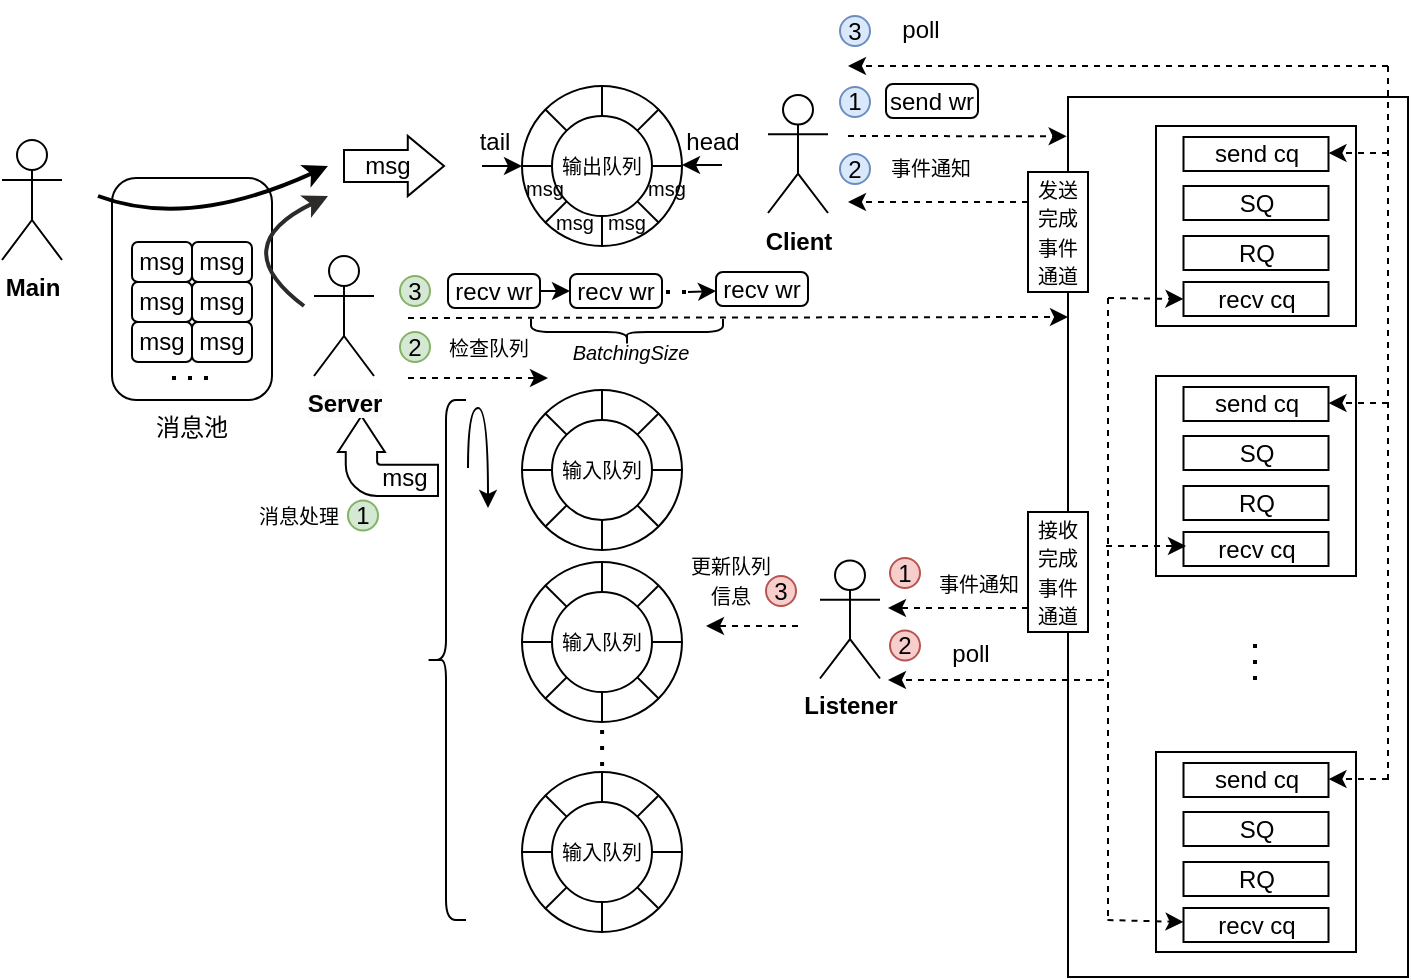 <mxfile version="26.0.16">
  <diagram name="第 1 页" id="ELsKX-Dd2jHlLdNJQemX">
    <mxGraphModel dx="778" dy="1639" grid="1" gridSize="10" guides="1" tooltips="1" connect="1" arrows="1" fold="1" page="1" pageScale="1" pageWidth="827" pageHeight="1169" math="0" shadow="0">
      <root>
        <mxCell id="0" />
        <mxCell id="1" parent="0" />
        <mxCell id="Mg8EBvOMUo8GUyyjbdEt-1" value="" style="rounded=1;whiteSpace=wrap;html=1;" parent="1" vertex="1">
          <mxGeometry x="112" y="-564" width="80" height="111" as="geometry" />
        </mxCell>
        <mxCell id="Mg8EBvOMUo8GUyyjbdEt-2" value="msg" style="rounded=1;whiteSpace=wrap;html=1;" parent="1" vertex="1">
          <mxGeometry x="122" y="-532" width="30" height="20" as="geometry" />
        </mxCell>
        <mxCell id="Mg8EBvOMUo8GUyyjbdEt-3" value="msg" style="rounded=1;whiteSpace=wrap;html=1;" parent="1" vertex="1">
          <mxGeometry x="152" y="-512" width="30" height="20" as="geometry" />
        </mxCell>
        <mxCell id="Mg8EBvOMUo8GUyyjbdEt-4" value="msg" style="rounded=1;whiteSpace=wrap;html=1;" parent="1" vertex="1">
          <mxGeometry x="122" y="-512" width="30" height="20" as="geometry" />
        </mxCell>
        <mxCell id="Mg8EBvOMUo8GUyyjbdEt-5" value="msg" style="rounded=1;whiteSpace=wrap;html=1;" parent="1" vertex="1">
          <mxGeometry x="152" y="-492" width="30" height="20" as="geometry" />
        </mxCell>
        <mxCell id="Mg8EBvOMUo8GUyyjbdEt-6" value="msg" style="rounded=1;whiteSpace=wrap;html=1;" parent="1" vertex="1">
          <mxGeometry x="122" y="-492" width="30" height="20" as="geometry" />
        </mxCell>
        <mxCell id="Mg8EBvOMUo8GUyyjbdEt-7" value="msg" style="rounded=1;whiteSpace=wrap;html=1;" parent="1" vertex="1">
          <mxGeometry x="152" y="-532" width="30" height="20" as="geometry" />
        </mxCell>
        <mxCell id="Mg8EBvOMUo8GUyyjbdEt-8" value="&lt;b&gt;Client&lt;/b&gt;" style="shape=umlActor;verticalLabelPosition=bottom;verticalAlign=top;html=1;outlineConnect=0;" parent="1" vertex="1">
          <mxGeometry x="440" y="-605.5" width="30" height="59" as="geometry" />
        </mxCell>
        <mxCell id="Mg8EBvOMUo8GUyyjbdEt-9" value="" style="endArrow=none;dashed=1;html=1;dashPattern=1 3;strokeWidth=2;rounded=0;" parent="1" edge="1">
          <mxGeometry width="50" height="50" relative="1" as="geometry">
            <mxPoint x="142" y="-464" as="sourcePoint" />
            <mxPoint x="162" y="-464" as="targetPoint" />
          </mxGeometry>
        </mxCell>
        <mxCell id="Mg8EBvOMUo8GUyyjbdEt-10" value="消息池" style="text;html=1;align=center;verticalAlign=middle;whiteSpace=wrap;rounded=0;" parent="1" vertex="1">
          <mxGeometry x="122" y="-450" width="60" height="22" as="geometry" />
        </mxCell>
        <mxCell id="Mg8EBvOMUo8GUyyjbdEt-11" value="&lt;b&gt;Listener&lt;/b&gt;" style="shape=umlActor;verticalLabelPosition=bottom;verticalAlign=top;html=1;outlineConnect=0;" parent="1" vertex="1">
          <mxGeometry x="466" y="-372.75" width="30" height="59" as="geometry" />
        </mxCell>
        <mxCell id="Mg8EBvOMUo8GUyyjbdEt-12" value="&lt;b style=&quot;&quot;&gt;Main&lt;/b&gt;" style="shape=umlActor;verticalLabelPosition=bottom;verticalAlign=top;html=1;outlineConnect=0;" parent="1" vertex="1">
          <mxGeometry x="57" y="-583" width="30" height="60" as="geometry" />
        </mxCell>
        <mxCell id="Mg8EBvOMUo8GUyyjbdEt-16" value="" style="html=1;shadow=0;dashed=0;align=center;verticalAlign=middle;shape=mxgraph.arrows2.bendArrow;dy=7.84;dx=18;notch=0;arrowHead=23.44;rounded=1;rotation=-90;" parent="1" vertex="1">
          <mxGeometry x="230" y="-450" width="40" height="50" as="geometry" />
        </mxCell>
        <mxCell id="Mg8EBvOMUo8GUyyjbdEt-25" value="" style="html=1;shadow=0;dashed=0;align=center;verticalAlign=middle;shape=mxgraph.arrows2.arrow;dy=0.47;dx=18.11;flipH=1;notch=0;rotation=-180;" parent="1" vertex="1">
          <mxGeometry x="228" y="-585" width="50" height="30" as="geometry" />
        </mxCell>
        <mxCell id="Mg8EBvOMUo8GUyyjbdEt-26" value="msg" style="text;html=1;align=center;verticalAlign=middle;whiteSpace=wrap;rounded=0;" parent="1" vertex="1">
          <mxGeometry x="220" y="-585" width="60" height="30" as="geometry" />
        </mxCell>
        <mxCell id="Mg8EBvOMUo8GUyyjbdEt-27" value="" style="curved=1;endArrow=classic;html=1;rounded=0;strokeWidth=2;strokeColor=#2d2a2a;entryX=0;entryY=1;entryDx=0;entryDy=0;" parent="1" target="Mg8EBvOMUo8GUyyjbdEt-26" edge="1">
          <mxGeometry width="50" height="50" relative="1" as="geometry">
            <mxPoint x="208" y="-500" as="sourcePoint" />
            <mxPoint x="218" y="-530" as="targetPoint" />
            <Array as="points">
              <mxPoint x="168" y="-530" />
            </Array>
          </mxGeometry>
        </mxCell>
        <mxCell id="Mg8EBvOMUo8GUyyjbdEt-28" value="" style="curved=1;endArrow=classic;html=1;rounded=0;strokeWidth=2;entryX=0;entryY=0.5;entryDx=0;entryDy=0;" parent="1" target="Mg8EBvOMUo8GUyyjbdEt-26" edge="1">
          <mxGeometry width="50" height="50" relative="1" as="geometry">
            <mxPoint x="105" y="-555" as="sourcePoint" />
            <mxPoint x="210" y="-558" as="targetPoint" />
            <Array as="points">
              <mxPoint x="150" y="-538" />
            </Array>
          </mxGeometry>
        </mxCell>
        <mxCell id="Mg8EBvOMUo8GUyyjbdEt-29" value="&lt;span style=&quot;color: rgb(0, 0, 0); font-family: Helvetica; font-size: 12px; font-style: normal; font-variant-ligatures: normal; font-variant-caps: normal; letter-spacing: normal; orphans: 2; text-align: center; text-indent: 0px; text-transform: none; widows: 2; word-spacing: 0px; -webkit-text-stroke-width: 0px; white-space: nowrap; background-color: rgb(251, 251, 251); text-decoration-thickness: initial; text-decoration-style: initial; text-decoration-color: initial; float: none; display: inline !important;&quot;&gt;&lt;b&gt;Server&lt;/b&gt;&lt;/span&gt;" style="shape=umlActor;verticalLabelPosition=bottom;verticalAlign=top;html=1;outlineConnect=0;" parent="1" vertex="1">
          <mxGeometry x="213" y="-525" width="30" height="60" as="geometry" />
        </mxCell>
        <mxCell id="Mg8EBvOMUo8GUyyjbdEt-30" value="" style="ellipse;whiteSpace=wrap;html=1;aspect=fixed;" parent="1" vertex="1">
          <mxGeometry x="317" y="-610" width="80" height="80" as="geometry" />
        </mxCell>
        <mxCell id="Mg8EBvOMUo8GUyyjbdEt-31" value="" style="ellipse;whiteSpace=wrap;html=1;aspect=fixed;" parent="1" vertex="1">
          <mxGeometry x="332" y="-595" width="50" height="50" as="geometry" />
        </mxCell>
        <mxCell id="Mg8EBvOMUo8GUyyjbdEt-32" value="" style="endArrow=none;html=1;rounded=0;entryX=0.5;entryY=0;entryDx=0;entryDy=0;exitX=0.5;exitY=0;exitDx=0;exitDy=0;" parent="1" source="Mg8EBvOMUo8GUyyjbdEt-31" target="Mg8EBvOMUo8GUyyjbdEt-30" edge="1">
          <mxGeometry width="50" height="50" relative="1" as="geometry">
            <mxPoint x="547" y="-580" as="sourcePoint" />
            <mxPoint x="597" y="-630" as="targetPoint" />
          </mxGeometry>
        </mxCell>
        <mxCell id="Mg8EBvOMUo8GUyyjbdEt-33" value="" style="endArrow=none;html=1;rounded=0;exitX=1;exitY=0;exitDx=0;exitDy=0;entryX=1;entryY=0;entryDx=0;entryDy=0;" parent="1" source="Mg8EBvOMUo8GUyyjbdEt-31" target="Mg8EBvOMUo8GUyyjbdEt-30" edge="1">
          <mxGeometry width="50" height="50" relative="1" as="geometry">
            <mxPoint x="487" y="-520" as="sourcePoint" />
            <mxPoint x="537" y="-570" as="targetPoint" />
          </mxGeometry>
        </mxCell>
        <mxCell id="Mg8EBvOMUo8GUyyjbdEt-34" value="" style="endArrow=none;html=1;rounded=0;exitX=1;exitY=0.5;exitDx=0;exitDy=0;entryX=1;entryY=0.5;entryDx=0;entryDy=0;" parent="1" source="Mg8EBvOMUo8GUyyjbdEt-31" target="Mg8EBvOMUo8GUyyjbdEt-30" edge="1">
          <mxGeometry width="50" height="50" relative="1" as="geometry">
            <mxPoint x="707" y="-600" as="sourcePoint" />
            <mxPoint x="447" y="-550" as="targetPoint" />
          </mxGeometry>
        </mxCell>
        <mxCell id="Mg8EBvOMUo8GUyyjbdEt-35" value="" style="endArrow=none;html=1;rounded=0;exitX=1;exitY=1;exitDx=0;exitDy=0;entryX=1;entryY=1;entryDx=0;entryDy=0;" parent="1" source="Mg8EBvOMUo8GUyyjbdEt-30" target="Mg8EBvOMUo8GUyyjbdEt-31" edge="1">
          <mxGeometry width="50" height="50" relative="1" as="geometry">
            <mxPoint x="557" y="-500" as="sourcePoint" />
            <mxPoint x="607" y="-550" as="targetPoint" />
          </mxGeometry>
        </mxCell>
        <mxCell id="Mg8EBvOMUo8GUyyjbdEt-36" value="" style="endArrow=none;html=1;rounded=0;exitX=0.5;exitY=1;exitDx=0;exitDy=0;entryX=0.5;entryY=1;entryDx=0;entryDy=0;" parent="1" source="Mg8EBvOMUo8GUyyjbdEt-30" target="Mg8EBvOMUo8GUyyjbdEt-31" edge="1">
          <mxGeometry width="50" height="50" relative="1" as="geometry">
            <mxPoint x="497" y="-490" as="sourcePoint" />
            <mxPoint x="547" y="-540" as="targetPoint" />
          </mxGeometry>
        </mxCell>
        <mxCell id="Mg8EBvOMUo8GUyyjbdEt-37" value="" style="endArrow=none;html=1;rounded=0;exitX=0;exitY=1;exitDx=0;exitDy=0;entryX=0;entryY=1;entryDx=0;entryDy=0;" parent="1" source="Mg8EBvOMUo8GUyyjbdEt-30" target="Mg8EBvOMUo8GUyyjbdEt-31" edge="1">
          <mxGeometry width="50" height="50" relative="1" as="geometry">
            <mxPoint x="547" y="-510" as="sourcePoint" />
            <mxPoint x="597" y="-560" as="targetPoint" />
          </mxGeometry>
        </mxCell>
        <mxCell id="Mg8EBvOMUo8GUyyjbdEt-38" value="" style="endArrow=none;html=1;rounded=0;entryX=0;entryY=0.5;entryDx=0;entryDy=0;exitX=0;exitY=0.5;exitDx=0;exitDy=0;" parent="1" source="Mg8EBvOMUo8GUyyjbdEt-30" target="Mg8EBvOMUo8GUyyjbdEt-31" edge="1">
          <mxGeometry width="50" height="50" relative="1" as="geometry">
            <mxPoint x="297" y="-530" as="sourcePoint" />
            <mxPoint x="297" y="-580" as="targetPoint" />
          </mxGeometry>
        </mxCell>
        <mxCell id="Mg8EBvOMUo8GUyyjbdEt-39" value="" style="endArrow=none;html=1;rounded=0;exitX=0;exitY=0;exitDx=0;exitDy=0;entryX=0;entryY=0;entryDx=0;entryDy=0;" parent="1" source="Mg8EBvOMUo8GUyyjbdEt-31" target="Mg8EBvOMUo8GUyyjbdEt-30" edge="1">
          <mxGeometry width="50" height="50" relative="1" as="geometry">
            <mxPoint x="497" y="-520" as="sourcePoint" />
            <mxPoint x="547" y="-570" as="targetPoint" />
          </mxGeometry>
        </mxCell>
        <mxCell id="Mg8EBvOMUo8GUyyjbdEt-50" value="&lt;font style=&quot;font-size: 10px;&quot;&gt;输出队列&lt;/font&gt;" style="text;html=1;align=center;verticalAlign=middle;whiteSpace=wrap;rounded=0;" parent="1" vertex="1">
          <mxGeometry x="327" y="-585" width="60" height="30" as="geometry" />
        </mxCell>
        <mxCell id="Mg8EBvOMUo8GUyyjbdEt-52" value="" style="endArrow=classic;html=1;rounded=0;" parent="1" edge="1">
          <mxGeometry width="50" height="50" relative="1" as="geometry">
            <mxPoint x="297" y="-570.0" as="sourcePoint" />
            <mxPoint x="317" y="-570.0" as="targetPoint" />
          </mxGeometry>
        </mxCell>
        <mxCell id="Mg8EBvOMUo8GUyyjbdEt-53" value="tail" style="text;html=1;align=center;verticalAlign=middle;resizable=0;points=[];autosize=1;strokeColor=none;fillColor=none;" parent="1" vertex="1">
          <mxGeometry x="283" y="-597" width="40" height="30" as="geometry" />
        </mxCell>
        <mxCell id="Mg8EBvOMUo8GUyyjbdEt-54" value="" style="endArrow=none;html=1;rounded=0;startFill=1;startArrow=classic;" parent="1" edge="1">
          <mxGeometry width="50" height="50" relative="1" as="geometry">
            <mxPoint x="397" y="-570.5" as="sourcePoint" />
            <mxPoint x="417" y="-570.5" as="targetPoint" />
          </mxGeometry>
        </mxCell>
        <mxCell id="Mg8EBvOMUo8GUyyjbdEt-55" value="head" style="text;html=1;align=center;verticalAlign=middle;resizable=0;points=[];autosize=1;strokeColor=none;fillColor=none;" parent="1" vertex="1">
          <mxGeometry x="387" y="-597.5" width="50" height="30" as="geometry" />
        </mxCell>
        <mxCell id="Mg8EBvOMUo8GUyyjbdEt-64" value="msg" style="text;html=1;align=center;verticalAlign=middle;resizable=0;points=[];autosize=1;strokeColor=none;fillColor=none;" parent="1" vertex="1">
          <mxGeometry x="233" y="-429" width="50" height="30" as="geometry" />
        </mxCell>
        <mxCell id="Mg8EBvOMUo8GUyyjbdEt-70" value="" style="ellipse;whiteSpace=wrap;html=1;aspect=fixed;" parent="1" vertex="1">
          <mxGeometry x="317" y="-458" width="80" height="80" as="geometry" />
        </mxCell>
        <mxCell id="Mg8EBvOMUo8GUyyjbdEt-71" value="&lt;font style=&quot;font-size: 10px;&quot;&gt;输入队列&lt;/font&gt;" style="ellipse;whiteSpace=wrap;html=1;aspect=fixed;" parent="1" vertex="1">
          <mxGeometry x="332" y="-443" width="50" height="50" as="geometry" />
        </mxCell>
        <mxCell id="Mg8EBvOMUo8GUyyjbdEt-72" value="" style="ellipse;whiteSpace=wrap;html=1;aspect=fixed;" parent="1" vertex="1">
          <mxGeometry x="317" y="-372" width="80" height="80" as="geometry" />
        </mxCell>
        <mxCell id="Mg8EBvOMUo8GUyyjbdEt-73" value="&lt;font style=&quot;font-size: 10px;&quot;&gt;输入队列&lt;/font&gt;" style="ellipse;whiteSpace=wrap;html=1;aspect=fixed;" parent="1" vertex="1">
          <mxGeometry x="332" y="-357" width="50" height="50" as="geometry" />
        </mxCell>
        <mxCell id="Mg8EBvOMUo8GUyyjbdEt-74" value="" style="ellipse;whiteSpace=wrap;html=1;aspect=fixed;" parent="1" vertex="1">
          <mxGeometry x="317" y="-267" width="80" height="80" as="geometry" />
        </mxCell>
        <mxCell id="Mg8EBvOMUo8GUyyjbdEt-75" value="&lt;font style=&quot;font-size: 10px;&quot;&gt;输入队列&lt;/font&gt;" style="ellipse;whiteSpace=wrap;html=1;aspect=fixed;" parent="1" vertex="1">
          <mxGeometry x="332" y="-252" width="50" height="50" as="geometry" />
        </mxCell>
        <mxCell id="Mg8EBvOMUo8GUyyjbdEt-76" value="" style="endArrow=none;dashed=1;html=1;dashPattern=1 3;strokeWidth=2;rounded=0;" parent="1" edge="1">
          <mxGeometry width="50" height="50" relative="1" as="geometry">
            <mxPoint x="357.05" y="-270" as="sourcePoint" />
            <mxPoint x="357.05" y="-290" as="targetPoint" />
          </mxGeometry>
        </mxCell>
        <mxCell id="Mg8EBvOMUo8GUyyjbdEt-77" value="" style="rounded=0;whiteSpace=wrap;html=1;" parent="1" vertex="1">
          <mxGeometry x="590" y="-604.5" width="170" height="440" as="geometry" />
        </mxCell>
        <mxCell id="Mg8EBvOMUo8GUyyjbdEt-78" value="" style="rounded=0;whiteSpace=wrap;html=1;" parent="1" vertex="1">
          <mxGeometry x="634" y="-590" width="100" height="100" as="geometry" />
        </mxCell>
        <mxCell id="Mg8EBvOMUo8GUyyjbdEt-81" value="" style="endArrow=none;dashed=1;html=1;dashPattern=1 3;strokeWidth=2;rounded=0;" parent="1" edge="1">
          <mxGeometry width="50" height="50" relative="1" as="geometry">
            <mxPoint x="683.5" y="-313" as="sourcePoint" />
            <mxPoint x="683.5" y="-333" as="targetPoint" />
          </mxGeometry>
        </mxCell>
        <mxCell id="Mg8EBvOMUo8GUyyjbdEt-82" value="" style="shape=curlyBracket;whiteSpace=wrap;html=1;rounded=1;labelPosition=left;verticalLabelPosition=middle;align=right;verticalAlign=middle;" parent="1" vertex="1">
          <mxGeometry x="269" y="-453" width="20" height="260" as="geometry" />
        </mxCell>
        <mxCell id="Mg8EBvOMUo8GUyyjbdEt-83" value="" style="endArrow=none;html=1;rounded=0;entryX=0.5;entryY=1;entryDx=0;entryDy=0;exitX=0.5;exitY=1;exitDx=0;exitDy=0;" parent="1" source="Mg8EBvOMUo8GUyyjbdEt-70" target="Mg8EBvOMUo8GUyyjbdEt-71" edge="1">
          <mxGeometry width="50" height="50" relative="1" as="geometry">
            <mxPoint x="437" y="-350" as="sourcePoint" />
            <mxPoint x="487" y="-400" as="targetPoint" />
          </mxGeometry>
        </mxCell>
        <mxCell id="Mg8EBvOMUo8GUyyjbdEt-84" value="" style="endArrow=none;html=1;rounded=0;entryX=1;entryY=1;entryDx=0;entryDy=0;exitX=1;exitY=1;exitDx=0;exitDy=0;" parent="1" source="Mg8EBvOMUo8GUyyjbdEt-70" target="Mg8EBvOMUo8GUyyjbdEt-71" edge="1">
          <mxGeometry width="50" height="50" relative="1" as="geometry">
            <mxPoint x="417" y="-350" as="sourcePoint" />
            <mxPoint x="467" y="-400" as="targetPoint" />
          </mxGeometry>
        </mxCell>
        <mxCell id="Mg8EBvOMUo8GUyyjbdEt-85" value="" style="endArrow=none;html=1;rounded=0;entryX=1;entryY=0.5;entryDx=0;entryDy=0;exitX=1;exitY=0.5;exitDx=0;exitDy=0;" parent="1" source="Mg8EBvOMUo8GUyyjbdEt-70" target="Mg8EBvOMUo8GUyyjbdEt-71" edge="1">
          <mxGeometry width="50" height="50" relative="1" as="geometry">
            <mxPoint x="427" y="-340" as="sourcePoint" />
            <mxPoint x="477" y="-390" as="targetPoint" />
          </mxGeometry>
        </mxCell>
        <mxCell id="Mg8EBvOMUo8GUyyjbdEt-86" value="" style="endArrow=none;html=1;rounded=0;entryX=1;entryY=0;entryDx=0;entryDy=0;exitX=1;exitY=0;exitDx=0;exitDy=0;" parent="1" source="Mg8EBvOMUo8GUyyjbdEt-70" target="Mg8EBvOMUo8GUyyjbdEt-71" edge="1">
          <mxGeometry width="50" height="50" relative="1" as="geometry">
            <mxPoint x="417" y="-375" as="sourcePoint" />
            <mxPoint x="467" y="-425" as="targetPoint" />
          </mxGeometry>
        </mxCell>
        <mxCell id="Mg8EBvOMUo8GUyyjbdEt-87" value="" style="endArrow=none;html=1;rounded=0;entryX=0.5;entryY=0;entryDx=0;entryDy=0;exitX=0.5;exitY=0;exitDx=0;exitDy=0;" parent="1" source="Mg8EBvOMUo8GUyyjbdEt-70" target="Mg8EBvOMUo8GUyyjbdEt-71" edge="1">
          <mxGeometry width="50" height="50" relative="1" as="geometry">
            <mxPoint x="417" y="-378" as="sourcePoint" />
            <mxPoint x="467" y="-428" as="targetPoint" />
          </mxGeometry>
        </mxCell>
        <mxCell id="Mg8EBvOMUo8GUyyjbdEt-88" value="" style="endArrow=none;html=1;rounded=0;entryX=0;entryY=0;entryDx=0;entryDy=0;exitX=0;exitY=0;exitDx=0;exitDy=0;" parent="1" source="Mg8EBvOMUo8GUyyjbdEt-70" target="Mg8EBvOMUo8GUyyjbdEt-71" edge="1">
          <mxGeometry width="50" height="50" relative="1" as="geometry">
            <mxPoint x="417" y="-357" as="sourcePoint" />
            <mxPoint x="467" y="-407" as="targetPoint" />
          </mxGeometry>
        </mxCell>
        <mxCell id="Mg8EBvOMUo8GUyyjbdEt-89" value="" style="endArrow=none;html=1;rounded=0;entryX=0;entryY=0.5;entryDx=0;entryDy=0;exitX=0;exitY=0.5;exitDx=0;exitDy=0;" parent="1" source="Mg8EBvOMUo8GUyyjbdEt-70" target="Mg8EBvOMUo8GUyyjbdEt-71" edge="1">
          <mxGeometry width="50" height="50" relative="1" as="geometry">
            <mxPoint x="427" y="-347" as="sourcePoint" />
            <mxPoint x="477" y="-397" as="targetPoint" />
          </mxGeometry>
        </mxCell>
        <mxCell id="Mg8EBvOMUo8GUyyjbdEt-90" value="" style="endArrow=none;html=1;rounded=0;entryX=0;entryY=1;entryDx=0;entryDy=0;exitX=0;exitY=1;exitDx=0;exitDy=0;" parent="1" source="Mg8EBvOMUo8GUyyjbdEt-70" target="Mg8EBvOMUo8GUyyjbdEt-71" edge="1">
          <mxGeometry width="50" height="50" relative="1" as="geometry">
            <mxPoint x="402" y="-357" as="sourcePoint" />
            <mxPoint x="452" y="-407" as="targetPoint" />
          </mxGeometry>
        </mxCell>
        <mxCell id="Mg8EBvOMUo8GUyyjbdEt-91" value="" style="endArrow=none;html=1;rounded=0;entryX=1;entryY=1;entryDx=0;entryDy=0;exitX=1;exitY=1;exitDx=0;exitDy=0;" parent="1" source="Mg8EBvOMUo8GUyyjbdEt-72" target="Mg8EBvOMUo8GUyyjbdEt-73" edge="1">
          <mxGeometry width="50" height="50" relative="1" as="geometry">
            <mxPoint x="447" y="-327" as="sourcePoint" />
            <mxPoint x="497" y="-377" as="targetPoint" />
          </mxGeometry>
        </mxCell>
        <mxCell id="Mg8EBvOMUo8GUyyjbdEt-92" value="" style="endArrow=none;html=1;rounded=0;entryX=1;entryY=0.5;entryDx=0;entryDy=0;exitX=1;exitY=0.5;exitDx=0;exitDy=0;" parent="1" source="Mg8EBvOMUo8GUyyjbdEt-72" target="Mg8EBvOMUo8GUyyjbdEt-73" edge="1">
          <mxGeometry width="50" height="50" relative="1" as="geometry">
            <mxPoint x="457" y="-317" as="sourcePoint" />
            <mxPoint x="507" y="-367" as="targetPoint" />
          </mxGeometry>
        </mxCell>
        <mxCell id="Mg8EBvOMUo8GUyyjbdEt-93" value="" style="endArrow=none;html=1;rounded=0;entryX=1;entryY=0;entryDx=0;entryDy=0;exitX=1;exitY=0;exitDx=0;exitDy=0;" parent="1" source="Mg8EBvOMUo8GUyyjbdEt-72" target="Mg8EBvOMUo8GUyyjbdEt-73" edge="1">
          <mxGeometry width="50" height="50" relative="1" as="geometry">
            <mxPoint x="417" y="-349" as="sourcePoint" />
            <mxPoint x="467" y="-399" as="targetPoint" />
          </mxGeometry>
        </mxCell>
        <mxCell id="Mg8EBvOMUo8GUyyjbdEt-94" value="" style="endArrow=none;html=1;rounded=0;exitX=0.5;exitY=0;exitDx=0;exitDy=0;entryX=0.5;entryY=0;entryDx=0;entryDy=0;" parent="1" source="Mg8EBvOMUo8GUyyjbdEt-73" target="Mg8EBvOMUo8GUyyjbdEt-72" edge="1">
          <mxGeometry width="50" height="50" relative="1" as="geometry">
            <mxPoint x="427" y="-339" as="sourcePoint" />
            <mxPoint x="477" y="-389" as="targetPoint" />
          </mxGeometry>
        </mxCell>
        <mxCell id="Mg8EBvOMUo8GUyyjbdEt-95" value="" style="endArrow=none;html=1;rounded=0;exitX=0;exitY=0;exitDx=0;exitDy=0;entryX=0;entryY=0;entryDx=0;entryDy=0;" parent="1" source="Mg8EBvOMUo8GUyyjbdEt-72" target="Mg8EBvOMUo8GUyyjbdEt-73" edge="1">
          <mxGeometry width="50" height="50" relative="1" as="geometry">
            <mxPoint x="437" y="-329" as="sourcePoint" />
            <mxPoint x="487" y="-379" as="targetPoint" />
          </mxGeometry>
        </mxCell>
        <mxCell id="Mg8EBvOMUo8GUyyjbdEt-96" value="" style="endArrow=none;html=1;rounded=0;entryX=0;entryY=0.5;entryDx=0;entryDy=0;exitX=0;exitY=0.5;exitDx=0;exitDy=0;" parent="1" source="Mg8EBvOMUo8GUyyjbdEt-73" target="Mg8EBvOMUo8GUyyjbdEt-72" edge="1">
          <mxGeometry width="50" height="50" relative="1" as="geometry">
            <mxPoint x="417" y="-343" as="sourcePoint" />
            <mxPoint x="467" y="-393" as="targetPoint" />
          </mxGeometry>
        </mxCell>
        <mxCell id="Mg8EBvOMUo8GUyyjbdEt-98" value="" style="endArrow=none;html=1;rounded=0;entryX=0;entryY=1;entryDx=0;entryDy=0;exitX=0;exitY=1;exitDx=0;exitDy=0;" parent="1" source="Mg8EBvOMUo8GUyyjbdEt-73" target="Mg8EBvOMUo8GUyyjbdEt-72" edge="1">
          <mxGeometry width="50" height="50" relative="1" as="geometry">
            <mxPoint x="427" y="-333" as="sourcePoint" />
            <mxPoint x="477" y="-383" as="targetPoint" />
          </mxGeometry>
        </mxCell>
        <mxCell id="Mg8EBvOMUo8GUyyjbdEt-99" value="" style="endArrow=none;html=1;rounded=0;exitX=0.5;exitY=1;exitDx=0;exitDy=0;entryX=0.5;entryY=1;entryDx=0;entryDy=0;" parent="1" source="Mg8EBvOMUo8GUyyjbdEt-72" target="Mg8EBvOMUo8GUyyjbdEt-73" edge="1">
          <mxGeometry width="50" height="50" relative="1" as="geometry">
            <mxPoint x="422" y="-302" as="sourcePoint" />
            <mxPoint x="472" y="-352" as="targetPoint" />
          </mxGeometry>
        </mxCell>
        <mxCell id="Mg8EBvOMUo8GUyyjbdEt-100" value="" style="endArrow=none;html=1;rounded=0;exitX=0.5;exitY=0;exitDx=0;exitDy=0;entryX=0.5;entryY=0;entryDx=0;entryDy=0;" parent="1" source="Mg8EBvOMUo8GUyyjbdEt-75" target="Mg8EBvOMUo8GUyyjbdEt-74" edge="1">
          <mxGeometry width="50" height="50" relative="1" as="geometry">
            <mxPoint x="382" y="-267" as="sourcePoint" />
            <mxPoint x="432" y="-317" as="targetPoint" />
          </mxGeometry>
        </mxCell>
        <mxCell id="Mg8EBvOMUo8GUyyjbdEt-101" value="" style="endArrow=none;html=1;rounded=0;exitX=1;exitY=0;exitDx=0;exitDy=0;entryX=1;entryY=0;entryDx=0;entryDy=0;" parent="1" source="Mg8EBvOMUo8GUyyjbdEt-75" target="Mg8EBvOMUo8GUyyjbdEt-74" edge="1">
          <mxGeometry width="50" height="50" relative="1" as="geometry">
            <mxPoint x="402" y="-257" as="sourcePoint" />
            <mxPoint x="452" y="-307" as="targetPoint" />
          </mxGeometry>
        </mxCell>
        <mxCell id="Mg8EBvOMUo8GUyyjbdEt-102" value="" style="endArrow=none;html=1;rounded=0;exitX=1;exitY=0.5;exitDx=0;exitDy=0;entryX=1;entryY=0.5;entryDx=0;entryDy=0;" parent="1" source="Mg8EBvOMUo8GUyyjbdEt-75" target="Mg8EBvOMUo8GUyyjbdEt-74" edge="1">
          <mxGeometry width="50" height="50" relative="1" as="geometry">
            <mxPoint x="467" y="-293" as="sourcePoint" />
            <mxPoint x="517" y="-343" as="targetPoint" />
          </mxGeometry>
        </mxCell>
        <mxCell id="Mg8EBvOMUo8GUyyjbdEt-103" value="" style="endArrow=none;html=1;rounded=0;exitX=1;exitY=1;exitDx=0;exitDy=0;entryX=1;entryY=1;entryDx=0;entryDy=0;" parent="1" source="Mg8EBvOMUo8GUyyjbdEt-75" target="Mg8EBvOMUo8GUyyjbdEt-74" edge="1">
          <mxGeometry width="50" height="50" relative="1" as="geometry">
            <mxPoint x="417" y="-267" as="sourcePoint" />
            <mxPoint x="467" y="-317" as="targetPoint" />
          </mxGeometry>
        </mxCell>
        <mxCell id="Mg8EBvOMUo8GUyyjbdEt-104" value="" style="endArrow=none;html=1;rounded=0;exitX=0.5;exitY=1;exitDx=0;exitDy=0;entryX=0.5;entryY=1;entryDx=0;entryDy=0;" parent="1" source="Mg8EBvOMUo8GUyyjbdEt-74" target="Mg8EBvOMUo8GUyyjbdEt-75" edge="1">
          <mxGeometry width="50" height="50" relative="1" as="geometry">
            <mxPoint x="388" y="-170" as="sourcePoint" />
            <mxPoint x="438" y="-220" as="targetPoint" />
          </mxGeometry>
        </mxCell>
        <mxCell id="Mg8EBvOMUo8GUyyjbdEt-105" value="" style="endArrow=none;html=1;rounded=0;exitX=0;exitY=1;exitDx=0;exitDy=0;entryX=0;entryY=1;entryDx=0;entryDy=0;" parent="1" source="Mg8EBvOMUo8GUyyjbdEt-74" target="Mg8EBvOMUo8GUyyjbdEt-75" edge="1">
          <mxGeometry width="50" height="50" relative="1" as="geometry">
            <mxPoint x="367" y="-160" as="sourcePoint" />
            <mxPoint x="417" y="-210" as="targetPoint" />
          </mxGeometry>
        </mxCell>
        <mxCell id="Mg8EBvOMUo8GUyyjbdEt-106" value="" style="endArrow=none;html=1;rounded=0;exitX=0;exitY=0.5;exitDx=0;exitDy=0;entryX=0;entryY=0.5;entryDx=0;entryDy=0;" parent="1" source="Mg8EBvOMUo8GUyyjbdEt-74" target="Mg8EBvOMUo8GUyyjbdEt-75" edge="1">
          <mxGeometry width="50" height="50" relative="1" as="geometry">
            <mxPoint x="392" y="-180" as="sourcePoint" />
            <mxPoint x="442" y="-230" as="targetPoint" />
          </mxGeometry>
        </mxCell>
        <mxCell id="Mg8EBvOMUo8GUyyjbdEt-107" value="" style="endArrow=none;html=1;rounded=0;exitX=0;exitY=0;exitDx=0;exitDy=0;entryX=0;entryY=0;entryDx=0;entryDy=0;" parent="1" source="Mg8EBvOMUo8GUyyjbdEt-74" target="Mg8EBvOMUo8GUyyjbdEt-75" edge="1">
          <mxGeometry width="50" height="50" relative="1" as="geometry">
            <mxPoint x="457" y="-227" as="sourcePoint" />
            <mxPoint x="507" y="-277" as="targetPoint" />
          </mxGeometry>
        </mxCell>
        <mxCell id="Mg8EBvOMUo8GUyyjbdEt-111" value="" style="endArrow=classic;html=1;rounded=0;edgeStyle=orthogonalEdgeStyle;curved=1;" parent="1" edge="1">
          <mxGeometry width="50" height="50" relative="1" as="geometry">
            <mxPoint x="290" y="-419" as="sourcePoint" />
            <mxPoint x="300" y="-399" as="targetPoint" />
            <Array as="points">
              <mxPoint x="290" y="-449" />
            </Array>
          </mxGeometry>
        </mxCell>
        <mxCell id="Mg8EBvOMUo8GUyyjbdEt-112" value="SQ" style="rounded=0;whiteSpace=wrap;html=1;" parent="1" vertex="1">
          <mxGeometry x="647.75" y="-560" width="72.5" height="17" as="geometry" />
        </mxCell>
        <mxCell id="Mg8EBvOMUo8GUyyjbdEt-113" value="RQ" style="rounded=0;whiteSpace=wrap;html=1;" parent="1" vertex="1">
          <mxGeometry x="647.75" y="-535" width="72.5" height="17" as="geometry" />
        </mxCell>
        <mxCell id="Mg8EBvOMUo8GUyyjbdEt-114" value="send cq" style="rounded=0;whiteSpace=wrap;html=1;" parent="1" vertex="1">
          <mxGeometry x="647.75" y="-584.5" width="72.5" height="17" as="geometry" />
        </mxCell>
        <mxCell id="Mg8EBvOMUo8GUyyjbdEt-115" value="recv cq" style="rounded=0;whiteSpace=wrap;html=1;" parent="1" vertex="1">
          <mxGeometry x="647.75" y="-512" width="72.5" height="17" as="geometry" />
        </mxCell>
        <mxCell id="Mg8EBvOMUo8GUyyjbdEt-121" value="" style="rounded=0;whiteSpace=wrap;html=1;" parent="1" vertex="1">
          <mxGeometry x="634" y="-465" width="100" height="100" as="geometry" />
        </mxCell>
        <mxCell id="Mg8EBvOMUo8GUyyjbdEt-122" value="SQ" style="rounded=0;whiteSpace=wrap;html=1;" parent="1" vertex="1">
          <mxGeometry x="647.75" y="-435" width="72.5" height="17" as="geometry" />
        </mxCell>
        <mxCell id="Mg8EBvOMUo8GUyyjbdEt-123" value="RQ" style="rounded=0;whiteSpace=wrap;html=1;" parent="1" vertex="1">
          <mxGeometry x="647.75" y="-410" width="72.5" height="17" as="geometry" />
        </mxCell>
        <mxCell id="Mg8EBvOMUo8GUyyjbdEt-124" value="send cq" style="rounded=0;whiteSpace=wrap;html=1;" parent="1" vertex="1">
          <mxGeometry x="647.75" y="-459.5" width="72.5" height="17" as="geometry" />
        </mxCell>
        <mxCell id="Mg8EBvOMUo8GUyyjbdEt-125" value="recv cq" style="rounded=0;whiteSpace=wrap;html=1;" parent="1" vertex="1">
          <mxGeometry x="647.75" y="-387" width="72.5" height="17" as="geometry" />
        </mxCell>
        <mxCell id="Mg8EBvOMUo8GUyyjbdEt-126" value="" style="rounded=0;whiteSpace=wrap;html=1;" parent="1" vertex="1">
          <mxGeometry x="634" y="-277" width="100" height="100" as="geometry" />
        </mxCell>
        <mxCell id="Mg8EBvOMUo8GUyyjbdEt-127" value="SQ" style="rounded=0;whiteSpace=wrap;html=1;" parent="1" vertex="1">
          <mxGeometry x="647.75" y="-247" width="72.5" height="17" as="geometry" />
        </mxCell>
        <mxCell id="Mg8EBvOMUo8GUyyjbdEt-128" value="RQ" style="rounded=0;whiteSpace=wrap;html=1;" parent="1" vertex="1">
          <mxGeometry x="647.75" y="-222" width="72.5" height="17" as="geometry" />
        </mxCell>
        <mxCell id="Mg8EBvOMUo8GUyyjbdEt-129" value="send cq" style="rounded=0;whiteSpace=wrap;html=1;" parent="1" vertex="1">
          <mxGeometry x="647.75" y="-271.5" width="72.5" height="17" as="geometry" />
        </mxCell>
        <mxCell id="Mg8EBvOMUo8GUyyjbdEt-130" value="recv cq" style="rounded=0;whiteSpace=wrap;html=1;" parent="1" vertex="1">
          <mxGeometry x="647.75" y="-199" width="72.5" height="17" as="geometry" />
        </mxCell>
        <mxCell id="Mg8EBvOMUo8GUyyjbdEt-152" style="edgeStyle=orthogonalEdgeStyle;rounded=0;orthogonalLoop=1;jettySize=auto;html=1;exitX=0;exitY=0.25;exitDx=0;exitDy=0;dashed=1;" parent="1" source="Mg8EBvOMUo8GUyyjbdEt-131" edge="1">
          <mxGeometry relative="1" as="geometry">
            <mxPoint x="480" y="-552" as="targetPoint" />
          </mxGeometry>
        </mxCell>
        <mxCell id="Mg8EBvOMUo8GUyyjbdEt-131" value="&lt;font style=&quot;font-size: 10px;&quot;&gt;发送&lt;/font&gt;&lt;div&gt;&lt;font style=&quot;font-size: 10px;&quot;&gt;完成&lt;/font&gt;&lt;/div&gt;&lt;div&gt;&lt;font style=&quot;font-size: 10px;&quot;&gt;事件&lt;/font&gt;&lt;/div&gt;&lt;div&gt;&lt;font style=&quot;font-size: 10px;&quot;&gt;通道&lt;/font&gt;&lt;/div&gt;" style="rounded=0;whiteSpace=wrap;html=1;" parent="1" vertex="1">
          <mxGeometry x="570" y="-567" width="30" height="60" as="geometry" />
        </mxCell>
        <mxCell id="Mg8EBvOMUo8GUyyjbdEt-135" value="" style="endArrow=classic;html=1;rounded=0;entryX=0;entryY=0.25;entryDx=0;entryDy=0;dashed=1;" parent="1" target="Mg8EBvOMUo8GUyyjbdEt-77" edge="1">
          <mxGeometry width="50" height="50" relative="1" as="geometry">
            <mxPoint x="260" y="-494" as="sourcePoint" />
            <mxPoint x="300" y="-540" as="targetPoint" />
          </mxGeometry>
        </mxCell>
        <mxCell id="PBvhqmCIZ9E0N1eMdryL-3" style="edgeStyle=orthogonalEdgeStyle;rounded=0;orthogonalLoop=1;jettySize=auto;html=1;exitX=1;exitY=0.5;exitDx=0;exitDy=0;entryX=0;entryY=0.5;entryDx=0;entryDy=0;" parent="1" source="Mg8EBvOMUo8GUyyjbdEt-137" target="PBvhqmCIZ9E0N1eMdryL-1" edge="1">
          <mxGeometry relative="1" as="geometry" />
        </mxCell>
        <mxCell id="Mg8EBvOMUo8GUyyjbdEt-137" value="recv wr" style="rounded=1;whiteSpace=wrap;html=1;arcSize=20;" parent="1" vertex="1">
          <mxGeometry x="280" y="-516" width="46" height="17" as="geometry" />
        </mxCell>
        <mxCell id="Mg8EBvOMUo8GUyyjbdEt-139" value="&lt;font style=&quot;font-size: 10px;&quot;&gt;msg&lt;/font&gt;" style="text;html=1;align=center;verticalAlign=middle;resizable=0;points=[];autosize=1;strokeColor=none;fillColor=none;" parent="1" vertex="1">
          <mxGeometry x="369" y="-574" width="40" height="30" as="geometry" />
        </mxCell>
        <mxCell id="Mg8EBvOMUo8GUyyjbdEt-140" value="&lt;font style=&quot;font-size: 10px;&quot;&gt;msg&lt;/font&gt;" style="text;html=1;align=center;verticalAlign=middle;resizable=0;points=[];autosize=1;strokeColor=none;fillColor=none;" parent="1" vertex="1">
          <mxGeometry x="349" y="-557" width="40" height="30" as="geometry" />
        </mxCell>
        <mxCell id="Mg8EBvOMUo8GUyyjbdEt-141" value="&lt;font style=&quot;font-size: 10px;&quot;&gt;msg&lt;/font&gt;" style="text;html=1;align=center;verticalAlign=middle;resizable=0;points=[];autosize=1;strokeColor=none;fillColor=none;" parent="1" vertex="1">
          <mxGeometry x="323" y="-557" width="40" height="30" as="geometry" />
        </mxCell>
        <mxCell id="Mg8EBvOMUo8GUyyjbdEt-142" value="&lt;font style=&quot;font-size: 10px;&quot;&gt;msg&lt;/font&gt;" style="text;html=1;align=center;verticalAlign=middle;resizable=0;points=[];autosize=1;strokeColor=none;fillColor=none;" parent="1" vertex="1">
          <mxGeometry x="308" y="-574" width="40" height="30" as="geometry" />
        </mxCell>
        <mxCell id="Mg8EBvOMUo8GUyyjbdEt-146" value="" style="endArrow=classic;html=1;rounded=0;entryX=-0.004;entryY=0.056;entryDx=0;entryDy=0;entryPerimeter=0;dashed=1;" parent="1" edge="1">
          <mxGeometry width="50" height="50" relative="1" as="geometry">
            <mxPoint x="480" y="-585" as="sourcePoint" />
            <mxPoint x="589.32" y="-584.86" as="targetPoint" />
          </mxGeometry>
        </mxCell>
        <mxCell id="Mg8EBvOMUo8GUyyjbdEt-147" value="send wr" style="rounded=1;whiteSpace=wrap;html=1;arcSize=20;" parent="1" vertex="1">
          <mxGeometry x="499" y="-611" width="46" height="17" as="geometry" />
        </mxCell>
        <mxCell id="Mg8EBvOMUo8GUyyjbdEt-148" value="&lt;font style=&quot;font-size: 10px;&quot;&gt;接收&lt;/font&gt;&lt;div&gt;&lt;font style=&quot;font-size: 10px;&quot;&gt;完成事件&lt;/font&gt;&lt;/div&gt;&lt;div&gt;&lt;font style=&quot;font-size: 10px;&quot;&gt;通道&lt;/font&gt;&lt;/div&gt;" style="rounded=0;whiteSpace=wrap;html=1;" parent="1" vertex="1">
          <mxGeometry x="570" y="-397" width="30" height="60" as="geometry" />
        </mxCell>
        <mxCell id="Mg8EBvOMUo8GUyyjbdEt-156" value="" style="endArrow=classic;html=1;rounded=0;exitX=0;exitY=1;exitDx=0;exitDy=0;dashed=1;" parent="1" edge="1">
          <mxGeometry width="50" height="50" relative="1" as="geometry">
            <mxPoint x="570" y="-349" as="sourcePoint" />
            <mxPoint x="500" y="-349" as="targetPoint" />
          </mxGeometry>
        </mxCell>
        <mxCell id="Mg8EBvOMUo8GUyyjbdEt-157" value="" style="endArrow=none;html=1;rounded=0;dashed=1;" parent="1" edge="1">
          <mxGeometry width="50" height="50" relative="1" as="geometry">
            <mxPoint x="610" y="-504" as="sourcePoint" />
            <mxPoint x="610" y="-192" as="targetPoint" />
          </mxGeometry>
        </mxCell>
        <mxCell id="Mg8EBvOMUo8GUyyjbdEt-160" value="" style="endArrow=classic;html=1;rounded=0;entryX=0;entryY=0.5;entryDx=0;entryDy=0;dashed=1;" parent="1" target="Mg8EBvOMUo8GUyyjbdEt-115" edge="1">
          <mxGeometry width="50" height="50" relative="1" as="geometry">
            <mxPoint x="610" y="-504" as="sourcePoint" />
            <mxPoint x="650" y="-504" as="targetPoint" />
          </mxGeometry>
        </mxCell>
        <mxCell id="Mg8EBvOMUo8GUyyjbdEt-163" value="" style="endArrow=classic;html=1;rounded=0;dashed=1;" parent="1" edge="1">
          <mxGeometry width="50" height="50" relative="1" as="geometry">
            <mxPoint x="609" y="-380" as="sourcePoint" />
            <mxPoint x="649" y="-380" as="targetPoint" />
          </mxGeometry>
        </mxCell>
        <mxCell id="Mg8EBvOMUo8GUyyjbdEt-164" value="" style="endArrow=classic;html=1;rounded=0;entryX=0;entryY=0.5;entryDx=0;entryDy=0;dashed=1;" parent="1" edge="1">
          <mxGeometry width="50" height="50" relative="1" as="geometry">
            <mxPoint x="609.75" y="-193" as="sourcePoint" />
            <mxPoint x="647.75" y="-192" as="targetPoint" />
          </mxGeometry>
        </mxCell>
        <mxCell id="Mg8EBvOMUo8GUyyjbdEt-165" value="" style="endArrow=classic;html=1;rounded=0;dashed=1;" parent="1" edge="1">
          <mxGeometry width="50" height="50" relative="1" as="geometry">
            <mxPoint x="608" y="-313" as="sourcePoint" />
            <mxPoint x="500" y="-313" as="targetPoint" />
          </mxGeometry>
        </mxCell>
        <mxCell id="Mg8EBvOMUo8GUyyjbdEt-166" value="" style="endArrow=classic;html=1;rounded=0;dashed=1;" parent="1" edge="1">
          <mxGeometry width="50" height="50" relative="1" as="geometry">
            <mxPoint x="750" y="-620" as="sourcePoint" />
            <mxPoint x="480" y="-620" as="targetPoint" />
          </mxGeometry>
        </mxCell>
        <mxCell id="Mg8EBvOMUo8GUyyjbdEt-167" value="" style="endArrow=none;html=1;rounded=0;dashed=1;" parent="1" edge="1">
          <mxGeometry width="50" height="50" relative="1" as="geometry">
            <mxPoint x="750" y="-263" as="sourcePoint" />
            <mxPoint x="750" y="-620.5" as="targetPoint" />
          </mxGeometry>
        </mxCell>
        <mxCell id="Mg8EBvOMUo8GUyyjbdEt-168" value="" style="endArrow=classic;html=1;rounded=0;dashed=1;" parent="1" edge="1">
          <mxGeometry width="50" height="50" relative="1" as="geometry">
            <mxPoint x="750" y="-263.48" as="sourcePoint" />
            <mxPoint x="720.25" y="-263.46" as="targetPoint" />
          </mxGeometry>
        </mxCell>
        <mxCell id="Mg8EBvOMUo8GUyyjbdEt-169" value="1" style="ellipse;whiteSpace=wrap;html=1;aspect=fixed;fillColor=#f8cecc;strokeColor=#b85450;" parent="1" vertex="1">
          <mxGeometry x="501" y="-374" width="15" height="15" as="geometry" />
        </mxCell>
        <mxCell id="Mg8EBvOMUo8GUyyjbdEt-170" value="2" style="ellipse;whiteSpace=wrap;html=1;aspect=fixed;fillColor=#f8cecc;strokeColor=#b85450;" parent="1" vertex="1">
          <mxGeometry x="501" y="-337.75" width="15" height="15" as="geometry" />
        </mxCell>
        <mxCell id="Mg8EBvOMUo8GUyyjbdEt-171" value="1" style="ellipse;whiteSpace=wrap;html=1;aspect=fixed;fillColor=#dae8fc;strokeColor=#6c8ebf;" parent="1" vertex="1">
          <mxGeometry x="476" y="-609.5" width="15" height="15" as="geometry" />
        </mxCell>
        <mxCell id="Mg8EBvOMUo8GUyyjbdEt-172" value="2" style="ellipse;whiteSpace=wrap;html=1;aspect=fixed;fillColor=#dae8fc;strokeColor=#6c8ebf;" parent="1" vertex="1">
          <mxGeometry x="476" y="-576" width="15" height="15" as="geometry" />
        </mxCell>
        <mxCell id="Mg8EBvOMUo8GUyyjbdEt-173" value="" style="endArrow=classic;html=1;rounded=0;dashed=1;" parent="1" edge="1">
          <mxGeometry width="50" height="50" relative="1" as="geometry">
            <mxPoint x="750" y="-576.48" as="sourcePoint" />
            <mxPoint x="720.25" y="-576.46" as="targetPoint" />
          </mxGeometry>
        </mxCell>
        <mxCell id="Mg8EBvOMUo8GUyyjbdEt-175" value="3" style="ellipse;whiteSpace=wrap;html=1;aspect=fixed;fillColor=#dae8fc;strokeColor=#6c8ebf;" parent="1" vertex="1">
          <mxGeometry x="476" y="-645" width="15" height="15" as="geometry" />
        </mxCell>
        <mxCell id="Mg8EBvOMUo8GUyyjbdEt-177" value="" style="endArrow=classic;html=1;rounded=0;dashed=1;" parent="1" edge="1">
          <mxGeometry width="50" height="50" relative="1" as="geometry">
            <mxPoint x="750" y="-451.48" as="sourcePoint" />
            <mxPoint x="720.25" y="-451.46" as="targetPoint" />
          </mxGeometry>
        </mxCell>
        <mxCell id="Mg8EBvOMUo8GUyyjbdEt-178" value="" style="endArrow=classic;html=1;rounded=0;dashed=1;" parent="1" edge="1">
          <mxGeometry width="50" height="50" relative="1" as="geometry">
            <mxPoint x="455" y="-340" as="sourcePoint" />
            <mxPoint x="409" y="-340" as="targetPoint" />
          </mxGeometry>
        </mxCell>
        <mxCell id="Mg8EBvOMUo8GUyyjbdEt-180" value="3" style="ellipse;whiteSpace=wrap;html=1;aspect=fixed;fillColor=#f8cecc;strokeColor=#b85450;" parent="1" vertex="1">
          <mxGeometry x="439" y="-365" width="15" height="15" as="geometry" />
        </mxCell>
        <mxCell id="Mg8EBvOMUo8GUyyjbdEt-181" value="poll" style="text;html=1;align=center;verticalAlign=middle;resizable=0;points=[];autosize=1;strokeColor=none;fillColor=none;" parent="1" vertex="1">
          <mxGeometry x="496" y="-653" width="40" height="30" as="geometry" />
        </mxCell>
        <mxCell id="Mg8EBvOMUo8GUyyjbdEt-182" value="poll" style="text;html=1;align=center;verticalAlign=middle;resizable=0;points=[];autosize=1;strokeColor=none;fillColor=none;" parent="1" vertex="1">
          <mxGeometry x="521" y="-341" width="40" height="30" as="geometry" />
        </mxCell>
        <mxCell id="Mg8EBvOMUo8GUyyjbdEt-183" value="1" style="ellipse;whiteSpace=wrap;html=1;aspect=fixed;fillColor=#d5e8d4;strokeColor=#82b366;" parent="1" vertex="1">
          <mxGeometry x="230" y="-402.75" width="15" height="15" as="geometry" />
        </mxCell>
        <mxCell id="Mg8EBvOMUo8GUyyjbdEt-184" value="3" style="ellipse;whiteSpace=wrap;html=1;aspect=fixed;fillColor=#d5e8d4;strokeColor=#82b366;" parent="1" vertex="1">
          <mxGeometry x="256" y="-515" width="15" height="15" as="geometry" />
        </mxCell>
        <mxCell id="Mg8EBvOMUo8GUyyjbdEt-185" value="&lt;font style=&quot;font-size: 10px;&quot;&gt;事件通知&lt;/font&gt;" style="text;html=1;align=center;verticalAlign=middle;resizable=0;points=[];autosize=1;strokeColor=none;fillColor=none;" parent="1" vertex="1">
          <mxGeometry x="491" y="-584" width="60" height="30" as="geometry" />
        </mxCell>
        <mxCell id="Mg8EBvOMUo8GUyyjbdEt-186" value="&lt;font style=&quot;font-size: 10px;&quot;&gt;事件通知&lt;/font&gt;" style="text;html=1;align=center;verticalAlign=middle;resizable=0;points=[];autosize=1;strokeColor=none;fillColor=none;" parent="1" vertex="1">
          <mxGeometry x="515" y="-376" width="60" height="30" as="geometry" />
        </mxCell>
        <mxCell id="Mg8EBvOMUo8GUyyjbdEt-187" value="" style="endArrow=classic;html=1;rounded=0;dashed=1;" parent="1" edge="1">
          <mxGeometry width="50" height="50" relative="1" as="geometry">
            <mxPoint x="260" y="-464" as="sourcePoint" />
            <mxPoint x="330" y="-464" as="targetPoint" />
          </mxGeometry>
        </mxCell>
        <mxCell id="Mg8EBvOMUo8GUyyjbdEt-188" value="2" style="ellipse;whiteSpace=wrap;html=1;aspect=fixed;fillColor=#d5e8d4;strokeColor=#82b366;" parent="1" vertex="1">
          <mxGeometry x="256" y="-487" width="15" height="15" as="geometry" />
        </mxCell>
        <mxCell id="Mg8EBvOMUo8GUyyjbdEt-189" value="&lt;font style=&quot;font-size: 10px;&quot;&gt;检查队列&lt;/font&gt;" style="text;html=1;align=center;verticalAlign=middle;resizable=0;points=[];autosize=1;strokeColor=none;fillColor=none;" parent="1" vertex="1">
          <mxGeometry x="270" y="-494" width="60" height="30" as="geometry" />
        </mxCell>
        <mxCell id="Mg8EBvOMUo8GUyyjbdEt-190" value="&lt;font style=&quot;font-size: 10px;&quot;&gt;消息处理&lt;/font&gt;" style="text;html=1;align=center;verticalAlign=middle;resizable=0;points=[];autosize=1;strokeColor=none;fillColor=none;" parent="1" vertex="1">
          <mxGeometry x="175" y="-410" width="60" height="30" as="geometry" />
        </mxCell>
        <mxCell id="Mg8EBvOMUo8GUyyjbdEt-191" value="&lt;font style=&quot;font-size: 10px;&quot;&gt;更新队列&lt;/font&gt;&lt;div&gt;&lt;font style=&quot;font-size: 10px;&quot;&gt;信息&lt;/font&gt;&lt;/div&gt;" style="text;html=1;align=center;verticalAlign=middle;resizable=0;points=[];autosize=1;strokeColor=none;fillColor=none;" parent="1" vertex="1">
          <mxGeometry x="391" y="-383" width="60" height="40" as="geometry" />
        </mxCell>
        <mxCell id="PBvhqmCIZ9E0N1eMdryL-1" value="recv wr" style="rounded=1;whiteSpace=wrap;html=1;arcSize=20;" parent="1" vertex="1">
          <mxGeometry x="341" y="-516" width="46" height="17" as="geometry" />
        </mxCell>
        <mxCell id="PBvhqmCIZ9E0N1eMdryL-4" value="" style="shape=curlyBracket;whiteSpace=wrap;html=1;rounded=1;labelPosition=left;verticalLabelPosition=middle;align=right;verticalAlign=middle;rotation=-90;" parent="1" vertex="1">
          <mxGeometry x="363" y="-535" width="13" height="96" as="geometry" />
        </mxCell>
        <mxCell id="PBvhqmCIZ9E0N1eMdryL-5" value="recv wr" style="rounded=1;whiteSpace=wrap;html=1;arcSize=20;" parent="1" vertex="1">
          <mxGeometry x="414" y="-517" width="46" height="17" as="geometry" />
        </mxCell>
        <mxCell id="PBvhqmCIZ9E0N1eMdryL-9" value="&lt;font style=&quot;font-size: 10px;&quot;&gt;&lt;i&gt;BatchingSize&lt;/i&gt;&lt;/font&gt;" style="text;html=1;align=center;verticalAlign=middle;resizable=0;points=[];autosize=1;strokeColor=none;fillColor=none;" parent="1" vertex="1">
          <mxGeometry x="331" y="-492" width="80" height="30" as="geometry" />
        </mxCell>
        <mxCell id="PBvhqmCIZ9E0N1eMdryL-11" value="" style="endArrow=classic;html=1;rounded=0;entryX=0;entryY=0.5;entryDx=0;entryDy=0;" parent="1" edge="1">
          <mxGeometry width="50" height="50" relative="1" as="geometry">
            <mxPoint x="400" y="-507" as="sourcePoint" />
            <mxPoint x="414" y="-507.5" as="targetPoint" />
          </mxGeometry>
        </mxCell>
        <mxCell id="PBvhqmCIZ9E0N1eMdryL-12" value="" style="endArrow=none;dashed=1;html=1;dashPattern=1 3;strokeWidth=2;rounded=0;" parent="1" edge="1">
          <mxGeometry width="50" height="50" relative="1" as="geometry">
            <mxPoint x="389" y="-507" as="sourcePoint" />
            <mxPoint x="399" y="-507" as="targetPoint" />
          </mxGeometry>
        </mxCell>
      </root>
    </mxGraphModel>
  </diagram>
</mxfile>
